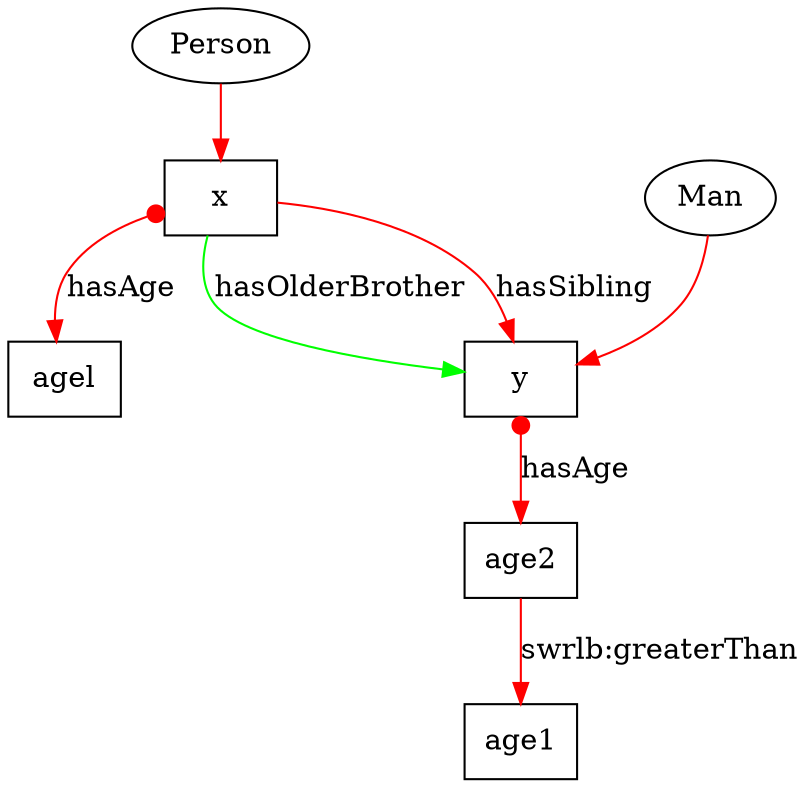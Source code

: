 digraph G {
	 node [shape=box];
	 edge [color=RED];
	 Person [shape=oval];
	 Person -> x;
	 Man [shape=oval];
	 Man -> y;
	 x -> y [label="hasSibling"];
	 x -> agel [dir=both,arrowtail=dot,label="hasAge"];
	 y -> age2 [dir=both,arrowtail=dot,label="hasAge"];
	 age2 -> age1 [label="swrlb:greaterThan"];
	 x -> y [color=green,label="hasOlderBrother"];
}